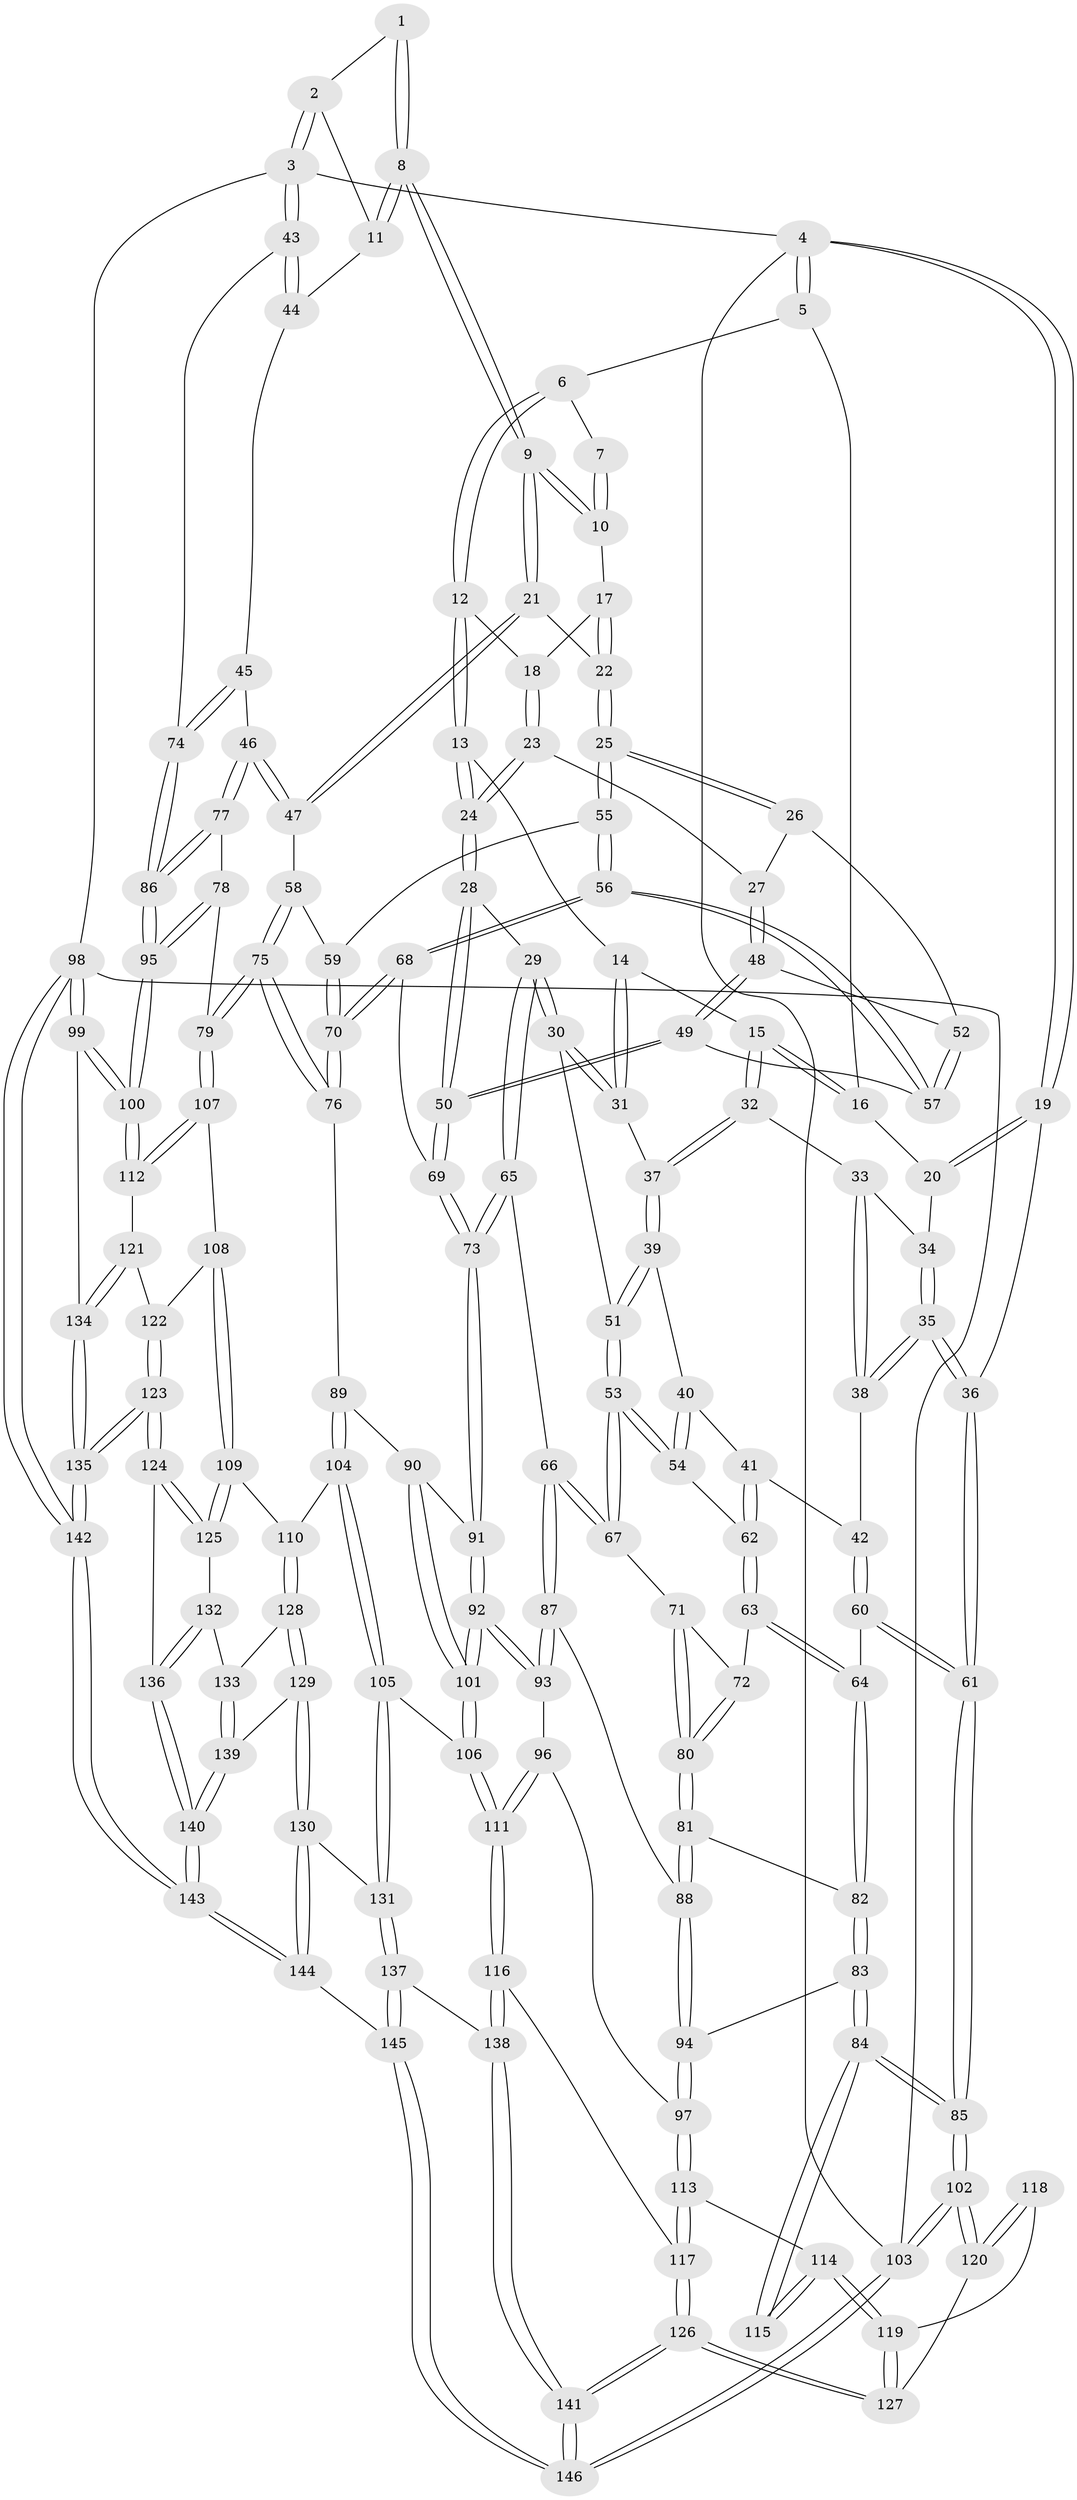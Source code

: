 // Generated by graph-tools (version 1.1) at 2025/16/03/09/25 04:16:50]
// undirected, 146 vertices, 362 edges
graph export_dot {
graph [start="1"]
  node [color=gray90,style=filled];
  1 [pos="+0.736501591908511+0"];
  2 [pos="+1+0"];
  3 [pos="+1+0"];
  4 [pos="+0+0"];
  5 [pos="+0.172406730159645+0"];
  6 [pos="+0.3768981863638657+0"];
  7 [pos="+0.6732369590819971+0"];
  8 [pos="+0.819669706627892+0.1508919072541118"];
  9 [pos="+0.8010681413112136+0.16273616000056196"];
  10 [pos="+0.6584492354321397+0.08277050190627375"];
  11 [pos="+0.8764465768373044+0.1546536940542867"];
  12 [pos="+0.3831817340077642+0"];
  13 [pos="+0.3457095040266442+0.06607919392328979"];
  14 [pos="+0.24357738972881873+0.1314290451030335"];
  15 [pos="+0.14112782238500365+0.154098104684104"];
  16 [pos="+0.12236785089886107+0.09581594505947236"];
  17 [pos="+0.612848962520688+0.1262932330338613"];
  18 [pos="+0.547358126928631+0.13210333840741634"];
  19 [pos="+0+0"];
  20 [pos="+0+0.09658318435402309"];
  21 [pos="+0.7716015518609509+0.20629323078552295"];
  22 [pos="+0.6774755113544679+0.23169999613511064"];
  23 [pos="+0.5335960980689878+0.1882524538218516"];
  24 [pos="+0.3746489275934804+0.22889074024036307"];
  25 [pos="+0.6621630209191152+0.248543671124088"];
  26 [pos="+0.6028399051028562+0.24857771342413335"];
  27 [pos="+0.5467164210686722+0.2211860876993123"];
  28 [pos="+0.36789773956817107+0.26320001904938684"];
  29 [pos="+0.36417740710528107+0.2666332432553081"];
  30 [pos="+0.30874913745864285+0.26423331180590137"];
  31 [pos="+0.23869031218320014+0.2378231778559922"];
  32 [pos="+0.1377308070366357+0.16172552010068003"];
  33 [pos="+0.10398210965103484+0.19061438827029653"];
  34 [pos="+0.03750437232089335+0.16873439527797962"];
  35 [pos="+0+0.26899898955586743"];
  36 [pos="+0+0.37892871586943366"];
  37 [pos="+0.20812420989257965+0.24341501680557764"];
  38 [pos="+0.09228522643899781+0.2434365805987387"];
  39 [pos="+0.1992016139374622+0.2595076780765538"];
  40 [pos="+0.18661865890213597+0.27037076762431567"];
  41 [pos="+0.11007471243289756+0.272623223959436"];
  42 [pos="+0.10492307434708728+0.2691152479913155"];
  43 [pos="+1+0.2080723423641952"];
  44 [pos="+0.8788732784467685+0.1560287895548906"];
  45 [pos="+0.91243303741724+0.31848155540203554"];
  46 [pos="+0.8301302888245842+0.3603038011104036"];
  47 [pos="+0.7976909696909781+0.3267118396540866"];
  48 [pos="+0.5107675014347864+0.28927517059503416"];
  49 [pos="+0.5086193025152034+0.29225027466792697"];
  50 [pos="+0.47441055881501504+0.31602804143182306"];
  51 [pos="+0.23376549918226797+0.3129834511426449"];
  52 [pos="+0.5843650912841203+0.289062082925582"];
  53 [pos="+0.21716088695753935+0.34585256235479056"];
  54 [pos="+0.1835015373031108+0.3312215143924582"];
  55 [pos="+0.6620178078643884+0.30424354188140473"];
  56 [pos="+0.5847485068280741+0.3323573055821469"];
  57 [pos="+0.580519529615442+0.32389267799904026"];
  58 [pos="+0.7076022464093903+0.34867290436679027"];
  59 [pos="+0.663522711793266+0.3077784459771226"];
  60 [pos="+0.04365531590048899+0.36750538815374795"];
  61 [pos="+0+0.4828961507328033"];
  62 [pos="+0.14596674546467558+0.3392735696512868"];
  63 [pos="+0.13044922450934124+0.3678254367574771"];
  64 [pos="+0.12966078323417954+0.3681809380721797"];
  65 [pos="+0.322853588882694+0.4166253280741374"];
  66 [pos="+0.30031770410331105+0.42652199140469743"];
  67 [pos="+0.25213167595898794+0.40948990462022"];
  68 [pos="+0.5661000901585196+0.42311050906359604"];
  69 [pos="+0.5044841048300235+0.4046757793631963"];
  70 [pos="+0.59478635738905+0.4464919220185667"];
  71 [pos="+0.23512860451563192+0.41379195378135997"];
  72 [pos="+0.14503734796218523+0.38033773844871915"];
  73 [pos="+0.41292216918858876+0.46189221762449534"];
  74 [pos="+1+0.36936918037136507"];
  75 [pos="+0.6616355933636789+0.524010008429677"];
  76 [pos="+0.6552068004955588+0.5233534850833835"];
  77 [pos="+0.8282555438629688+0.4260768716289948"];
  78 [pos="+0.822394229854678+0.4486586671340626"];
  79 [pos="+0.7458641410633301+0.5557547692178408"];
  80 [pos="+0.16200962683893252+0.4572425520119921"];
  81 [pos="+0.15028832697311748+0.4688941681852168"];
  82 [pos="+0.10745692594844894+0.47714369308683213"];
  83 [pos="+0+0.557545075253536"];
  84 [pos="+0+0.5774573282322722"];
  85 [pos="+0+0.5719773016277372"];
  86 [pos="+1+0.37058635674124546"];
  87 [pos="+0.26304839414966547+0.5417280446200616"];
  88 [pos="+0.22838988962205525+0.545559603978178"];
  89 [pos="+0.6052138839766885+0.5577457992044141"];
  90 [pos="+0.5797851389076506+0.5615945471902342"];
  91 [pos="+0.41832503135612326+0.48673086415344363"];
  92 [pos="+0.3981441667374127+0.6129785915791993"];
  93 [pos="+0.2966084290336407+0.5886033570159723"];
  94 [pos="+0.1655325547539264+0.5856305581187468"];
  95 [pos="+1+0.5247924911807994"];
  96 [pos="+0.27195719542113894+0.6318118547768954"];
  97 [pos="+0.2161958591720993+0.7149124579749794"];
  98 [pos="+1+1"];
  99 [pos="+1+0.7468533827925636"];
  100 [pos="+1+0.6527204435404461"];
  101 [pos="+0.41621492739609856+0.6368404630405247"];
  102 [pos="+0+0.8541766029530635"];
  103 [pos="+0+1"];
  104 [pos="+0.5527800924631685+0.7545041630959729"];
  105 [pos="+0.4685363168394209+0.7619640785790209"];
  106 [pos="+0.42433895474423217+0.7444540367534553"];
  107 [pos="+0.7654614066883919+0.5872187260108707"];
  108 [pos="+0.7476521825815101+0.7172268486578193"];
  109 [pos="+0.7425240471618023+0.7250789067419272"];
  110 [pos="+0.5761758698618558+0.7658002687774889"];
  111 [pos="+0.39597539681096433+0.7606897222692286"];
  112 [pos="+1+0.6561053197269318"];
  113 [pos="+0.21194433805004567+0.7385979464698871"];
  114 [pos="+0.1830957272419341+0.7400549264307839"];
  115 [pos="+0.021038472245361706+0.6902873375862631"];
  116 [pos="+0.3084258484733576+0.814539904273718"];
  117 [pos="+0.29022084133858167+0.8102252249903104"];
  118 [pos="+0.05794727935860125+0.7878728324447083"];
  119 [pos="+0.11573677626431039+0.8342691592585004"];
  120 [pos="+0.04909627938082474+0.9135864717289611"];
  121 [pos="+0.9843351309655147+0.7517997683870357"];
  122 [pos="+0.8696421970585699+0.7706127430084302"];
  123 [pos="+0.8352727868433366+0.9309756671126665"];
  124 [pos="+0.7894593438835321+0.8914491229159885"];
  125 [pos="+0.7447392883826517+0.7838162988154507"];
  126 [pos="+0.12319911586677895+0.9557736542529631"];
  127 [pos="+0.09904575189616359+0.9333542084157513"];
  128 [pos="+0.5766752525997585+0.7671961182604935"];
  129 [pos="+0.5802586153632106+0.912101349448007"];
  130 [pos="+0.5517243042407195+0.9259430457406421"];
  131 [pos="+0.49207107619850177+0.894340103732949"];
  132 [pos="+0.6864397465895752+0.837338213098294"];
  133 [pos="+0.6529343966058231+0.8534274308387398"];
  134 [pos="+0.8646665146927599+0.9448668472534706"];
  135 [pos="+0.853172748741971+0.9572944728920737"];
  136 [pos="+0.7080828276636446+0.9029750913229889"];
  137 [pos="+0.38376074820804607+0.9788825649453974"];
  138 [pos="+0.3330914270516298+0.8925395064591279"];
  139 [pos="+0.6433180279956741+0.9222803200887563"];
  140 [pos="+0.6478778252412405+0.9261643503499754"];
  141 [pos="+0.14671920297481367+1"];
  142 [pos="+0.9019035688784849+1"];
  143 [pos="+0.7416239696454593+1"];
  144 [pos="+0.5002097788709859+1"];
  145 [pos="+0.4029169603812654+1"];
  146 [pos="+0.16703090021248684+1"];
  1 -- 2;
  1 -- 8;
  1 -- 8;
  2 -- 3;
  2 -- 3;
  2 -- 11;
  3 -- 4;
  3 -- 43;
  3 -- 43;
  3 -- 98;
  4 -- 5;
  4 -- 5;
  4 -- 19;
  4 -- 19;
  4 -- 103;
  5 -- 6;
  5 -- 16;
  6 -- 7;
  6 -- 12;
  6 -- 12;
  7 -- 10;
  7 -- 10;
  8 -- 9;
  8 -- 9;
  8 -- 11;
  8 -- 11;
  9 -- 10;
  9 -- 10;
  9 -- 21;
  9 -- 21;
  10 -- 17;
  11 -- 44;
  12 -- 13;
  12 -- 13;
  12 -- 18;
  13 -- 14;
  13 -- 24;
  13 -- 24;
  14 -- 15;
  14 -- 31;
  14 -- 31;
  15 -- 16;
  15 -- 16;
  15 -- 32;
  15 -- 32;
  16 -- 20;
  17 -- 18;
  17 -- 22;
  17 -- 22;
  18 -- 23;
  18 -- 23;
  19 -- 20;
  19 -- 20;
  19 -- 36;
  20 -- 34;
  21 -- 22;
  21 -- 47;
  21 -- 47;
  22 -- 25;
  22 -- 25;
  23 -- 24;
  23 -- 24;
  23 -- 27;
  24 -- 28;
  24 -- 28;
  25 -- 26;
  25 -- 26;
  25 -- 55;
  25 -- 55;
  26 -- 27;
  26 -- 52;
  27 -- 48;
  27 -- 48;
  28 -- 29;
  28 -- 50;
  28 -- 50;
  29 -- 30;
  29 -- 30;
  29 -- 65;
  29 -- 65;
  30 -- 31;
  30 -- 31;
  30 -- 51;
  31 -- 37;
  32 -- 33;
  32 -- 37;
  32 -- 37;
  33 -- 34;
  33 -- 38;
  33 -- 38;
  34 -- 35;
  34 -- 35;
  35 -- 36;
  35 -- 36;
  35 -- 38;
  35 -- 38;
  36 -- 61;
  36 -- 61;
  37 -- 39;
  37 -- 39;
  38 -- 42;
  39 -- 40;
  39 -- 51;
  39 -- 51;
  40 -- 41;
  40 -- 54;
  40 -- 54;
  41 -- 42;
  41 -- 62;
  41 -- 62;
  42 -- 60;
  42 -- 60;
  43 -- 44;
  43 -- 44;
  43 -- 74;
  44 -- 45;
  45 -- 46;
  45 -- 74;
  45 -- 74;
  46 -- 47;
  46 -- 47;
  46 -- 77;
  46 -- 77;
  47 -- 58;
  48 -- 49;
  48 -- 49;
  48 -- 52;
  49 -- 50;
  49 -- 50;
  49 -- 57;
  50 -- 69;
  50 -- 69;
  51 -- 53;
  51 -- 53;
  52 -- 57;
  52 -- 57;
  53 -- 54;
  53 -- 54;
  53 -- 67;
  53 -- 67;
  54 -- 62;
  55 -- 56;
  55 -- 56;
  55 -- 59;
  56 -- 57;
  56 -- 57;
  56 -- 68;
  56 -- 68;
  58 -- 59;
  58 -- 75;
  58 -- 75;
  59 -- 70;
  59 -- 70;
  60 -- 61;
  60 -- 61;
  60 -- 64;
  61 -- 85;
  61 -- 85;
  62 -- 63;
  62 -- 63;
  63 -- 64;
  63 -- 64;
  63 -- 72;
  64 -- 82;
  64 -- 82;
  65 -- 66;
  65 -- 73;
  65 -- 73;
  66 -- 67;
  66 -- 67;
  66 -- 87;
  66 -- 87;
  67 -- 71;
  68 -- 69;
  68 -- 70;
  68 -- 70;
  69 -- 73;
  69 -- 73;
  70 -- 76;
  70 -- 76;
  71 -- 72;
  71 -- 80;
  71 -- 80;
  72 -- 80;
  72 -- 80;
  73 -- 91;
  73 -- 91;
  74 -- 86;
  74 -- 86;
  75 -- 76;
  75 -- 76;
  75 -- 79;
  75 -- 79;
  76 -- 89;
  77 -- 78;
  77 -- 86;
  77 -- 86;
  78 -- 79;
  78 -- 95;
  78 -- 95;
  79 -- 107;
  79 -- 107;
  80 -- 81;
  80 -- 81;
  81 -- 82;
  81 -- 88;
  81 -- 88;
  82 -- 83;
  82 -- 83;
  83 -- 84;
  83 -- 84;
  83 -- 94;
  84 -- 85;
  84 -- 85;
  84 -- 115;
  84 -- 115;
  85 -- 102;
  85 -- 102;
  86 -- 95;
  86 -- 95;
  87 -- 88;
  87 -- 93;
  87 -- 93;
  88 -- 94;
  88 -- 94;
  89 -- 90;
  89 -- 104;
  89 -- 104;
  90 -- 91;
  90 -- 101;
  90 -- 101;
  91 -- 92;
  91 -- 92;
  92 -- 93;
  92 -- 93;
  92 -- 101;
  92 -- 101;
  93 -- 96;
  94 -- 97;
  94 -- 97;
  95 -- 100;
  95 -- 100;
  96 -- 97;
  96 -- 111;
  96 -- 111;
  97 -- 113;
  97 -- 113;
  98 -- 99;
  98 -- 99;
  98 -- 142;
  98 -- 142;
  98 -- 103;
  99 -- 100;
  99 -- 100;
  99 -- 134;
  100 -- 112;
  100 -- 112;
  101 -- 106;
  101 -- 106;
  102 -- 103;
  102 -- 103;
  102 -- 120;
  102 -- 120;
  103 -- 146;
  103 -- 146;
  104 -- 105;
  104 -- 105;
  104 -- 110;
  105 -- 106;
  105 -- 131;
  105 -- 131;
  106 -- 111;
  106 -- 111;
  107 -- 108;
  107 -- 112;
  107 -- 112;
  108 -- 109;
  108 -- 109;
  108 -- 122;
  109 -- 110;
  109 -- 125;
  109 -- 125;
  110 -- 128;
  110 -- 128;
  111 -- 116;
  111 -- 116;
  112 -- 121;
  113 -- 114;
  113 -- 117;
  113 -- 117;
  114 -- 115;
  114 -- 115;
  114 -- 119;
  114 -- 119;
  116 -- 117;
  116 -- 138;
  116 -- 138;
  117 -- 126;
  117 -- 126;
  118 -- 119;
  118 -- 120;
  118 -- 120;
  119 -- 127;
  119 -- 127;
  120 -- 127;
  121 -- 122;
  121 -- 134;
  121 -- 134;
  122 -- 123;
  122 -- 123;
  123 -- 124;
  123 -- 124;
  123 -- 135;
  123 -- 135;
  124 -- 125;
  124 -- 125;
  124 -- 136;
  125 -- 132;
  126 -- 127;
  126 -- 127;
  126 -- 141;
  126 -- 141;
  128 -- 129;
  128 -- 129;
  128 -- 133;
  129 -- 130;
  129 -- 130;
  129 -- 139;
  130 -- 131;
  130 -- 144;
  130 -- 144;
  131 -- 137;
  131 -- 137;
  132 -- 133;
  132 -- 136;
  132 -- 136;
  133 -- 139;
  133 -- 139;
  134 -- 135;
  134 -- 135;
  135 -- 142;
  135 -- 142;
  136 -- 140;
  136 -- 140;
  137 -- 138;
  137 -- 145;
  137 -- 145;
  138 -- 141;
  138 -- 141;
  139 -- 140;
  139 -- 140;
  140 -- 143;
  140 -- 143;
  141 -- 146;
  141 -- 146;
  142 -- 143;
  142 -- 143;
  143 -- 144;
  143 -- 144;
  144 -- 145;
  145 -- 146;
  145 -- 146;
}
